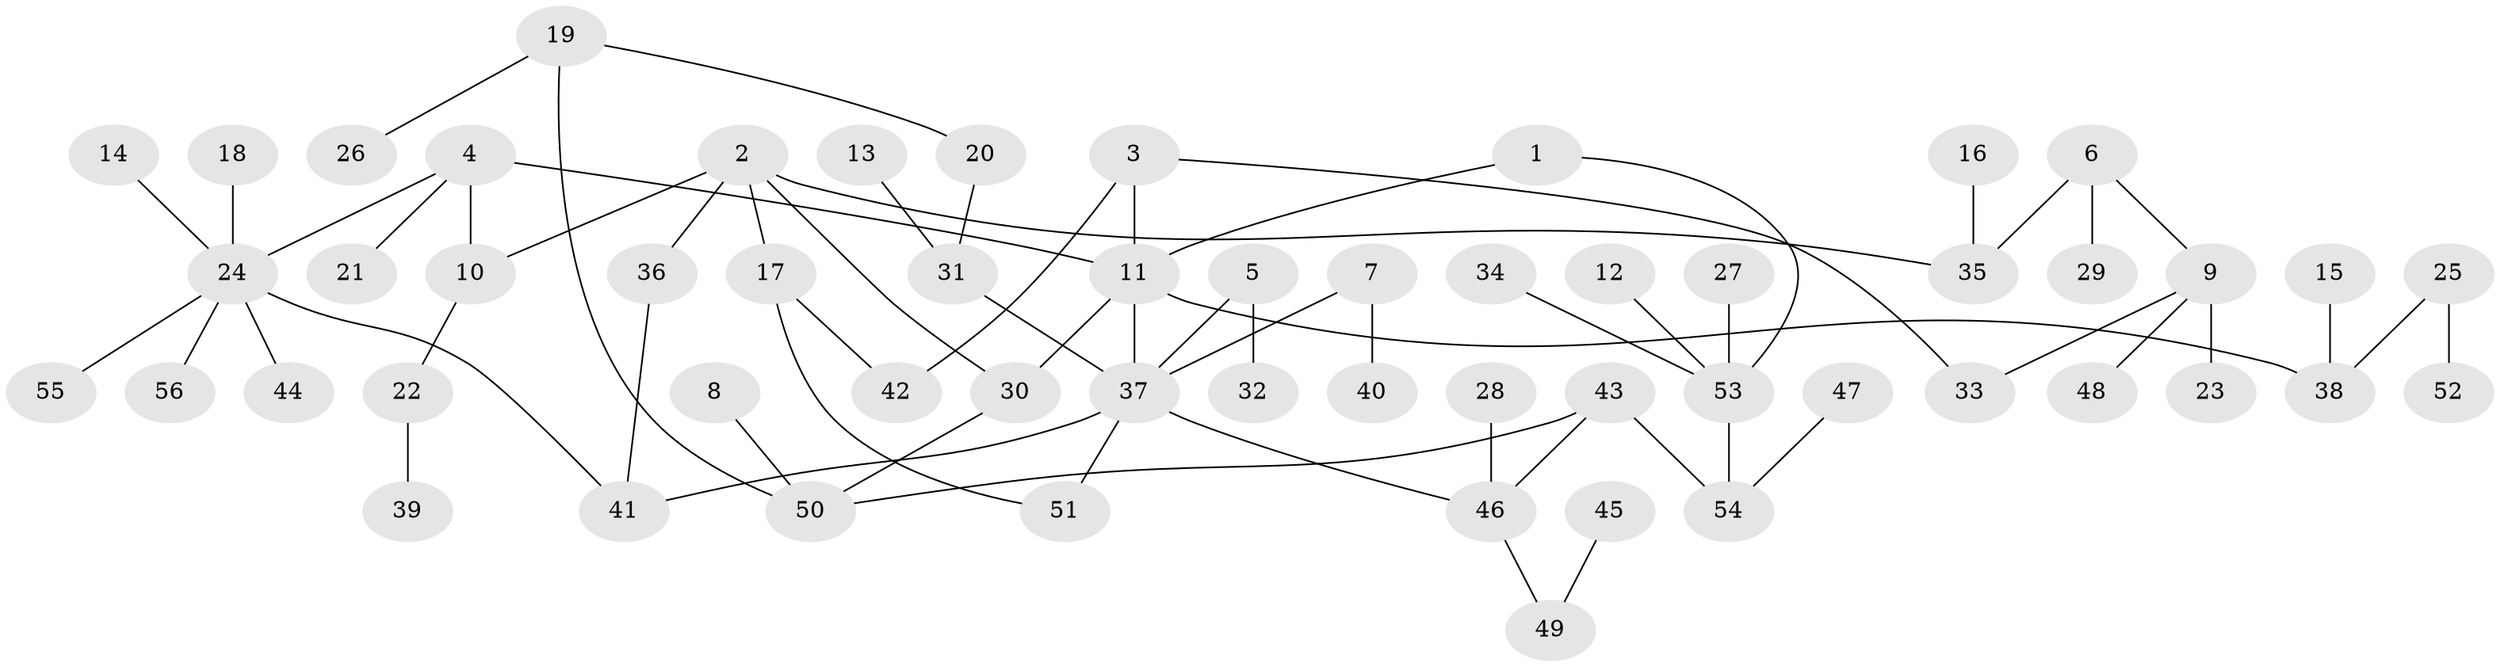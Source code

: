 // original degree distribution, {3: 0.07526881720430108, 8: 0.021505376344086023, 7: 0.010752688172043012, 4: 0.08602150537634409, 2: 0.3225806451612903, 5: 0.043010752688172046, 1: 0.43010752688172044, 6: 0.010752688172043012}
// Generated by graph-tools (version 1.1) at 2025/35/03/04/25 23:35:59]
// undirected, 56 vertices, 64 edges
graph export_dot {
  node [color=gray90,style=filled];
  1;
  2;
  3;
  4;
  5;
  6;
  7;
  8;
  9;
  10;
  11;
  12;
  13;
  14;
  15;
  16;
  17;
  18;
  19;
  20;
  21;
  22;
  23;
  24;
  25;
  26;
  27;
  28;
  29;
  30;
  31;
  32;
  33;
  34;
  35;
  36;
  37;
  38;
  39;
  40;
  41;
  42;
  43;
  44;
  45;
  46;
  47;
  48;
  49;
  50;
  51;
  52;
  53;
  54;
  55;
  56;
  1 -- 11 [weight=1.0];
  1 -- 53 [weight=1.0];
  2 -- 10 [weight=1.0];
  2 -- 17 [weight=1.0];
  2 -- 30 [weight=1.0];
  2 -- 35 [weight=1.0];
  2 -- 36 [weight=1.0];
  3 -- 11 [weight=1.0];
  3 -- 33 [weight=1.0];
  3 -- 42 [weight=1.0];
  4 -- 10 [weight=1.0];
  4 -- 11 [weight=1.0];
  4 -- 21 [weight=1.0];
  4 -- 24 [weight=1.0];
  5 -- 32 [weight=1.0];
  5 -- 37 [weight=1.0];
  6 -- 9 [weight=1.0];
  6 -- 29 [weight=1.0];
  6 -- 35 [weight=1.0];
  7 -- 37 [weight=1.0];
  7 -- 40 [weight=1.0];
  8 -- 50 [weight=1.0];
  9 -- 23 [weight=1.0];
  9 -- 33 [weight=1.0];
  9 -- 48 [weight=1.0];
  10 -- 22 [weight=1.0];
  11 -- 30 [weight=1.0];
  11 -- 37 [weight=1.0];
  11 -- 38 [weight=1.0];
  12 -- 53 [weight=1.0];
  13 -- 31 [weight=1.0];
  14 -- 24 [weight=1.0];
  15 -- 38 [weight=1.0];
  16 -- 35 [weight=1.0];
  17 -- 42 [weight=1.0];
  17 -- 51 [weight=1.0];
  18 -- 24 [weight=1.0];
  19 -- 20 [weight=1.0];
  19 -- 26 [weight=1.0];
  19 -- 50 [weight=1.0];
  20 -- 31 [weight=1.0];
  22 -- 39 [weight=1.0];
  24 -- 41 [weight=1.0];
  24 -- 44 [weight=1.0];
  24 -- 55 [weight=1.0];
  24 -- 56 [weight=1.0];
  25 -- 38 [weight=1.0];
  25 -- 52 [weight=1.0];
  27 -- 53 [weight=1.0];
  28 -- 46 [weight=1.0];
  30 -- 50 [weight=1.0];
  31 -- 37 [weight=1.0];
  34 -- 53 [weight=1.0];
  36 -- 41 [weight=1.0];
  37 -- 41 [weight=1.0];
  37 -- 46 [weight=1.0];
  37 -- 51 [weight=1.0];
  43 -- 46 [weight=1.0];
  43 -- 50 [weight=1.0];
  43 -- 54 [weight=1.0];
  45 -- 49 [weight=1.0];
  46 -- 49 [weight=1.0];
  47 -- 54 [weight=1.0];
  53 -- 54 [weight=1.0];
}
